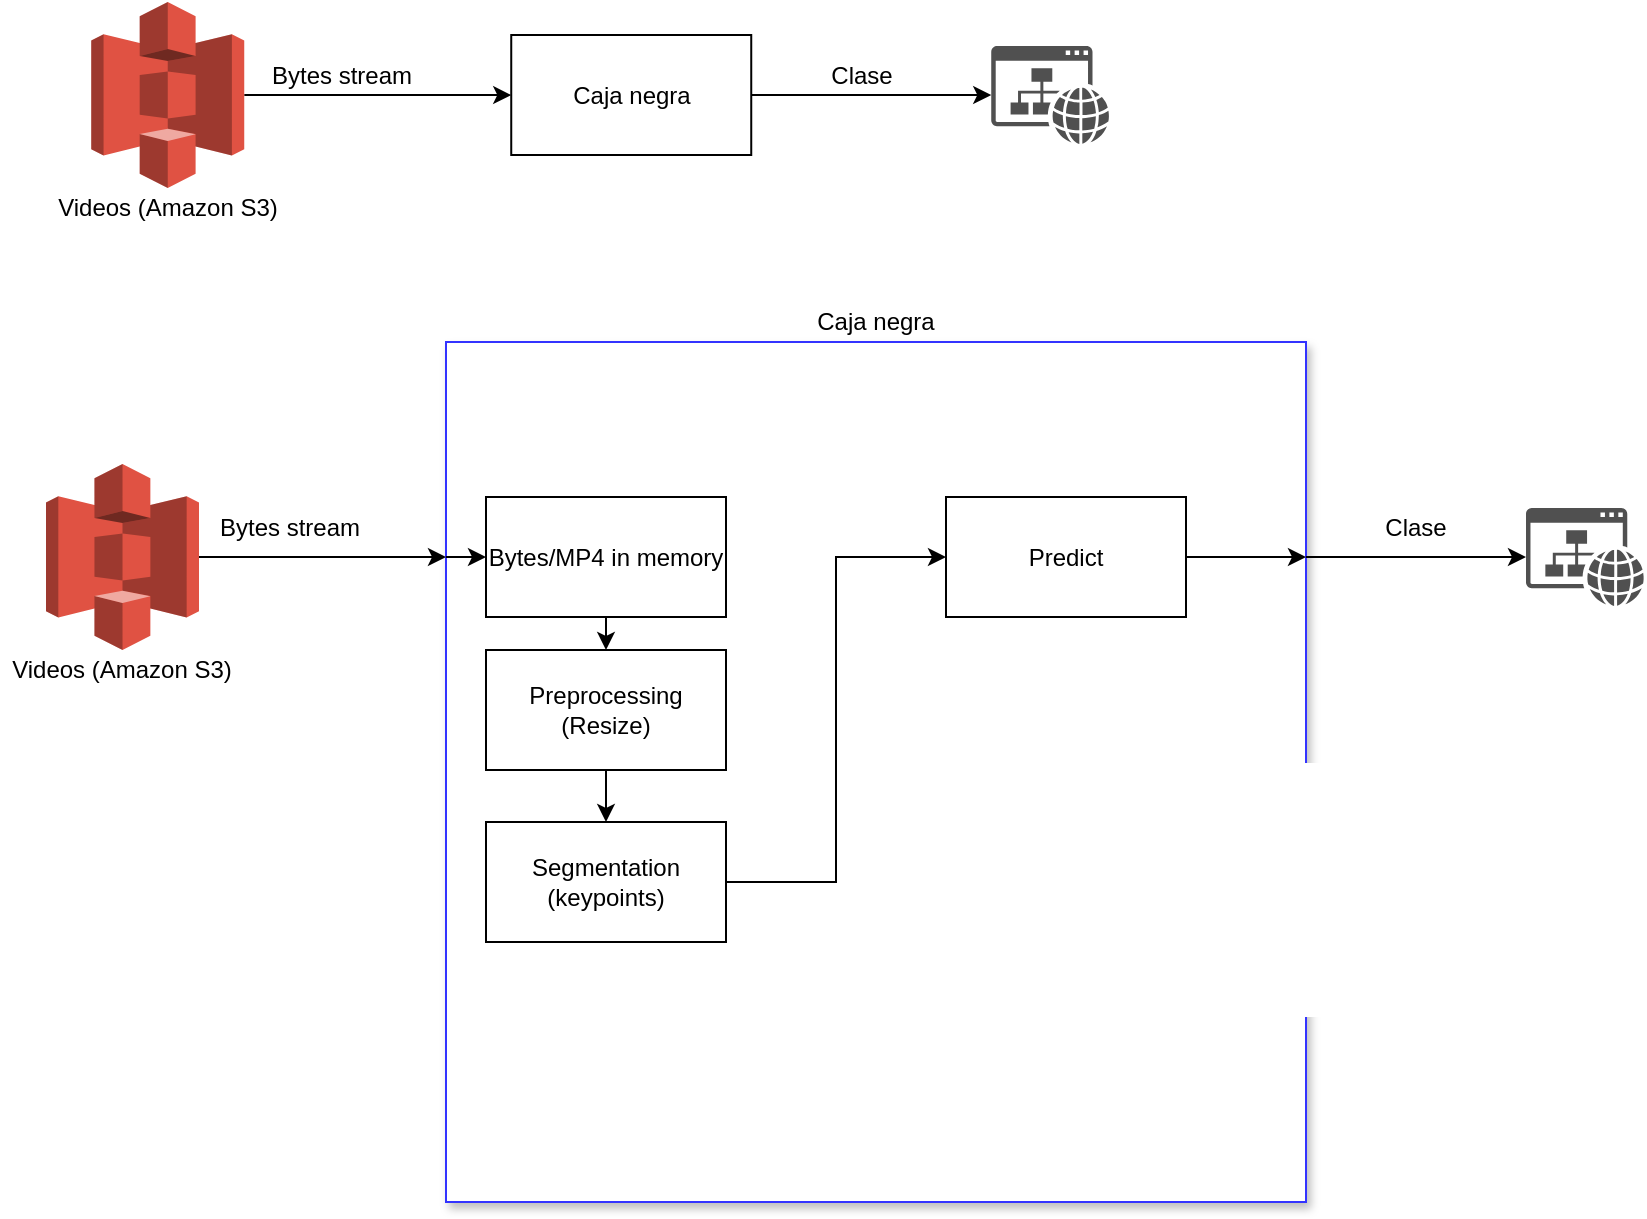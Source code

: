 <mxfile version="15.2.7" type="device"><diagram id="LCO5IQv_P7ZH2QGSEWnv" name="Página-1"><mxGraphModel dx="1942" dy="494" grid="1" gridSize="10" guides="1" tooltips="1" connect="1" arrows="1" fold="1" page="1" pageScale="1" pageWidth="850" pageHeight="1100" math="0" shadow="0"><root><mxCell id="0"/><mxCell id="1" parent="0"/><mxCell id="Wj4VwrDY4P3LUOY4p6ex-23" value="" style="whiteSpace=wrap;html=1;aspect=fixed;shadow=1;strokeColor=#3333FF;" parent="1" vertex="1"><mxGeometry x="220" y="180" width="430" height="430" as="geometry"/></mxCell><mxCell id="Wj4VwrDY4P3LUOY4p6ex-1" value="Caja negra" style="rounded=0;whiteSpace=wrap;html=1;" parent="1" vertex="1"><mxGeometry x="252.62" y="26.5" width="120" height="60" as="geometry"/></mxCell><mxCell id="Wj4VwrDY4P3LUOY4p6ex-2" value="" style="endArrow=classic;html=1;entryX=0;entryY=0.5;entryDx=0;entryDy=0;" parent="1" source="Wj4VwrDY4P3LUOY4p6ex-4" target="Wj4VwrDY4P3LUOY4p6ex-1" edge="1"><mxGeometry width="50" height="50" relative="1" as="geometry"><mxPoint x="122.62" y="56.5" as="sourcePoint"/><mxPoint x="182.62" y="6.5" as="targetPoint"/></mxGeometry></mxCell><mxCell id="Wj4VwrDY4P3LUOY4p6ex-4" value="" style="outlineConnect=0;dashed=0;verticalLabelPosition=bottom;verticalAlign=top;align=center;html=1;shape=mxgraph.aws3.s3;fillColor=#E05243;gradientColor=none;" parent="1" vertex="1"><mxGeometry x="42.62" y="10" width="76.5" height="93" as="geometry"/></mxCell><mxCell id="Wj4VwrDY4P3LUOY4p6ex-5" value="Videos (Amazon S3)" style="text;html=1;strokeColor=none;fillColor=none;align=center;verticalAlign=middle;whiteSpace=wrap;rounded=0;" parent="1" vertex="1"><mxGeometry x="20" y="103" width="121.75" height="20" as="geometry"/></mxCell><mxCell id="Wj4VwrDY4P3LUOY4p6ex-6" value="Bytes stream" style="text;html=1;strokeColor=none;fillColor=none;align=center;verticalAlign=middle;whiteSpace=wrap;rounded=0;" parent="1" vertex="1"><mxGeometry x="122.62" y="36.5" width="90" height="20" as="geometry"/></mxCell><mxCell id="Wj4VwrDY4P3LUOY4p6ex-8" value="" style="sketch=0;pointerEvents=1;shadow=0;dashed=0;html=1;strokeColor=none;fillColor=#505050;labelPosition=center;verticalLabelPosition=bottom;verticalAlign=top;outlineConnect=0;align=center;shape=mxgraph.office.concepts.website;" parent="1" vertex="1"><mxGeometry x="492.62" y="32" width="59" height="49" as="geometry"/></mxCell><mxCell id="Wj4VwrDY4P3LUOY4p6ex-9" value="Clase" style="text;html=1;strokeColor=none;fillColor=none;align=center;verticalAlign=middle;whiteSpace=wrap;rounded=0;" parent="1" vertex="1"><mxGeometry x="382.62" y="36.5" width="90" height="20" as="geometry"/></mxCell><mxCell id="Wj4VwrDY4P3LUOY4p6ex-10" value="" style="endArrow=classic;html=1;exitX=1;exitY=0.5;exitDx=0;exitDy=0;" parent="1" source="Wj4VwrDY4P3LUOY4p6ex-1" target="Wj4VwrDY4P3LUOY4p6ex-8" edge="1"><mxGeometry width="50" height="50" relative="1" as="geometry"><mxPoint x="418.12" y="86.5" as="sourcePoint"/><mxPoint x="482.62" y="56.5" as="targetPoint"/></mxGeometry></mxCell><mxCell id="Wj4VwrDY4P3LUOY4p6ex-14" value="" style="outlineConnect=0;dashed=0;verticalLabelPosition=bottom;verticalAlign=top;align=center;html=1;shape=mxgraph.aws3.s3;fillColor=#E05243;gradientColor=none;" parent="1" vertex="1"><mxGeometry x="20.0" y="241" width="76.5" height="93" as="geometry"/></mxCell><mxCell id="Wj4VwrDY4P3LUOY4p6ex-15" value="Videos (Amazon S3)" style="text;html=1;strokeColor=none;fillColor=none;align=center;verticalAlign=middle;whiteSpace=wrap;rounded=0;" parent="1" vertex="1"><mxGeometry x="-2.63" y="334" width="121.75" height="20" as="geometry"/></mxCell><mxCell id="Wj4VwrDY4P3LUOY4p6ex-17" value="" style="sketch=0;pointerEvents=1;shadow=0;dashed=0;html=1;strokeColor=none;fillColor=#505050;labelPosition=center;verticalLabelPosition=bottom;verticalAlign=top;outlineConnect=0;align=center;shape=mxgraph.office.concepts.website;" parent="1" vertex="1"><mxGeometry x="760" y="263" width="59" height="49" as="geometry"/></mxCell><mxCell id="Wj4VwrDY4P3LUOY4p6ex-20" value="" style="group" parent="1" vertex="1" connectable="0"><mxGeometry x="96.5" y="263" width="90" height="20" as="geometry"/></mxCell><mxCell id="Wj4VwrDY4P3LUOY4p6ex-16" value="Bytes stream" style="text;html=1;strokeColor=none;fillColor=none;align=center;verticalAlign=middle;whiteSpace=wrap;rounded=0;" parent="Wj4VwrDY4P3LUOY4p6ex-20" vertex="1"><mxGeometry width="90" height="20" as="geometry"/></mxCell><mxCell id="Wj4VwrDY4P3LUOY4p6ex-21" value="" style="group" parent="1" vertex="1" connectable="0"><mxGeometry x="660" y="263" width="90" height="20" as="geometry"/></mxCell><mxCell id="Wj4VwrDY4P3LUOY4p6ex-18" value="Clase" style="text;html=1;strokeColor=none;fillColor=none;align=center;verticalAlign=middle;whiteSpace=wrap;rounded=0;" parent="Wj4VwrDY4P3LUOY4p6ex-21" vertex="1"><mxGeometry width="90" height="20" as="geometry"/></mxCell><mxCell id="Wj4VwrDY4P3LUOY4p6ex-22" value="Caja negra" style="text;html=1;strokeColor=none;fillColor=none;align=center;verticalAlign=middle;whiteSpace=wrap;rounded=0;" parent="1" vertex="1"><mxGeometry x="395" y="160" width="80" height="20" as="geometry"/></mxCell><mxCell id="Wj4VwrDY4P3LUOY4p6ex-31" style="edgeStyle=orthogonalEdgeStyle;rounded=0;orthogonalLoop=1;jettySize=auto;html=1;exitX=0;exitY=0.25;exitDx=0;exitDy=0;entryX=0;entryY=0.5;entryDx=0;entryDy=0;" parent="1" source="Wj4VwrDY4P3LUOY4p6ex-23" target="Wj4VwrDY4P3LUOY4p6ex-26" edge="1"><mxGeometry relative="1" as="geometry"/></mxCell><mxCell id="Wj4VwrDY4P3LUOY4p6ex-19" value="" style="endArrow=classic;html=1;exitX=1;exitY=0.25;exitDx=0;exitDy=0;" parent="1" source="Wj4VwrDY4P3LUOY4p6ex-23" target="Wj4VwrDY4P3LUOY4p6ex-17" edge="1"><mxGeometry width="50" height="50" relative="1" as="geometry"><mxPoint x="650" y="218.25" as="sourcePoint"/><mxPoint x="730" y="211" as="targetPoint"/></mxGeometry></mxCell><mxCell id="Wj4VwrDY4P3LUOY4p6ex-13" value="" style="endArrow=classic;html=1;entryX=0;entryY=0.25;entryDx=0;entryDy=0;exitX=1;exitY=0.5;exitDx=0;exitDy=0;exitPerimeter=0;" parent="1" source="Wj4VwrDY4P3LUOY4p6ex-14" target="Wj4VwrDY4P3LUOY4p6ex-23" edge="1"><mxGeometry width="50" height="50" relative="1" as="geometry"><mxPoint x="140" y="217" as="sourcePoint"/><mxPoint x="147.38" y="304.75" as="targetPoint"/></mxGeometry></mxCell><mxCell id="Wj4VwrDY4P3LUOY4p6ex-34" style="edgeStyle=orthogonalEdgeStyle;rounded=0;orthogonalLoop=1;jettySize=auto;html=1;exitX=0.5;exitY=1;exitDx=0;exitDy=0;entryX=0.5;entryY=0;entryDx=0;entryDy=0;" parent="1" source="Wj4VwrDY4P3LUOY4p6ex-26" target="Wj4VwrDY4P3LUOY4p6ex-32" edge="1"><mxGeometry relative="1" as="geometry"/></mxCell><mxCell id="Wj4VwrDY4P3LUOY4p6ex-26" value="Bytes/MP4 in memory" style="rounded=0;whiteSpace=wrap;html=1;" parent="1" vertex="1"><mxGeometry x="240" y="257.5" width="120" height="60" as="geometry"/></mxCell><mxCell id="Wj4VwrDY4P3LUOY4p6ex-35" style="edgeStyle=orthogonalEdgeStyle;rounded=0;orthogonalLoop=1;jettySize=auto;html=1;exitX=0.5;exitY=1;exitDx=0;exitDy=0;entryX=0.5;entryY=0;entryDx=0;entryDy=0;" parent="1" source="Wj4VwrDY4P3LUOY4p6ex-32" target="Wj4VwrDY4P3LUOY4p6ex-33" edge="1"><mxGeometry relative="1" as="geometry"/></mxCell><mxCell id="Wj4VwrDY4P3LUOY4p6ex-32" value="Preprocessing (Resize)" style="rounded=0;whiteSpace=wrap;html=1;" parent="1" vertex="1"><mxGeometry x="240" y="334" width="120" height="60" as="geometry"/></mxCell><mxCell id="Wj4VwrDY4P3LUOY4p6ex-37" style="edgeStyle=orthogonalEdgeStyle;rounded=0;orthogonalLoop=1;jettySize=auto;html=1;exitX=1;exitY=0.5;exitDx=0;exitDy=0;entryX=0;entryY=0.5;entryDx=0;entryDy=0;" parent="1" source="Wj4VwrDY4P3LUOY4p6ex-33" target="Wj4VwrDY4P3LUOY4p6ex-36" edge="1"><mxGeometry relative="1" as="geometry"/></mxCell><mxCell id="Wj4VwrDY4P3LUOY4p6ex-33" value="Segmentation (keypoints)" style="rounded=0;whiteSpace=wrap;html=1;" parent="1" vertex="1"><mxGeometry x="240" y="420" width="120" height="60" as="geometry"/></mxCell><mxCell id="Wj4VwrDY4P3LUOY4p6ex-42" style="edgeStyle=orthogonalEdgeStyle;rounded=0;orthogonalLoop=1;jettySize=auto;html=1;exitX=1;exitY=0.5;exitDx=0;exitDy=0;entryX=1;entryY=0.25;entryDx=0;entryDy=0;" parent="1" source="Wj4VwrDY4P3LUOY4p6ex-36" target="Wj4VwrDY4P3LUOY4p6ex-23" edge="1"><mxGeometry relative="1" as="geometry"><Array as="points"><mxPoint x="590" y="288"/></Array></mxGeometry></mxCell><mxCell id="Wj4VwrDY4P3LUOY4p6ex-36" value="Predict" style="rounded=0;whiteSpace=wrap;html=1;" parent="1" vertex="1"><mxGeometry x="470" y="257.5" width="120" height="60" as="geometry"/></mxCell></root></mxGraphModel></diagram></mxfile>